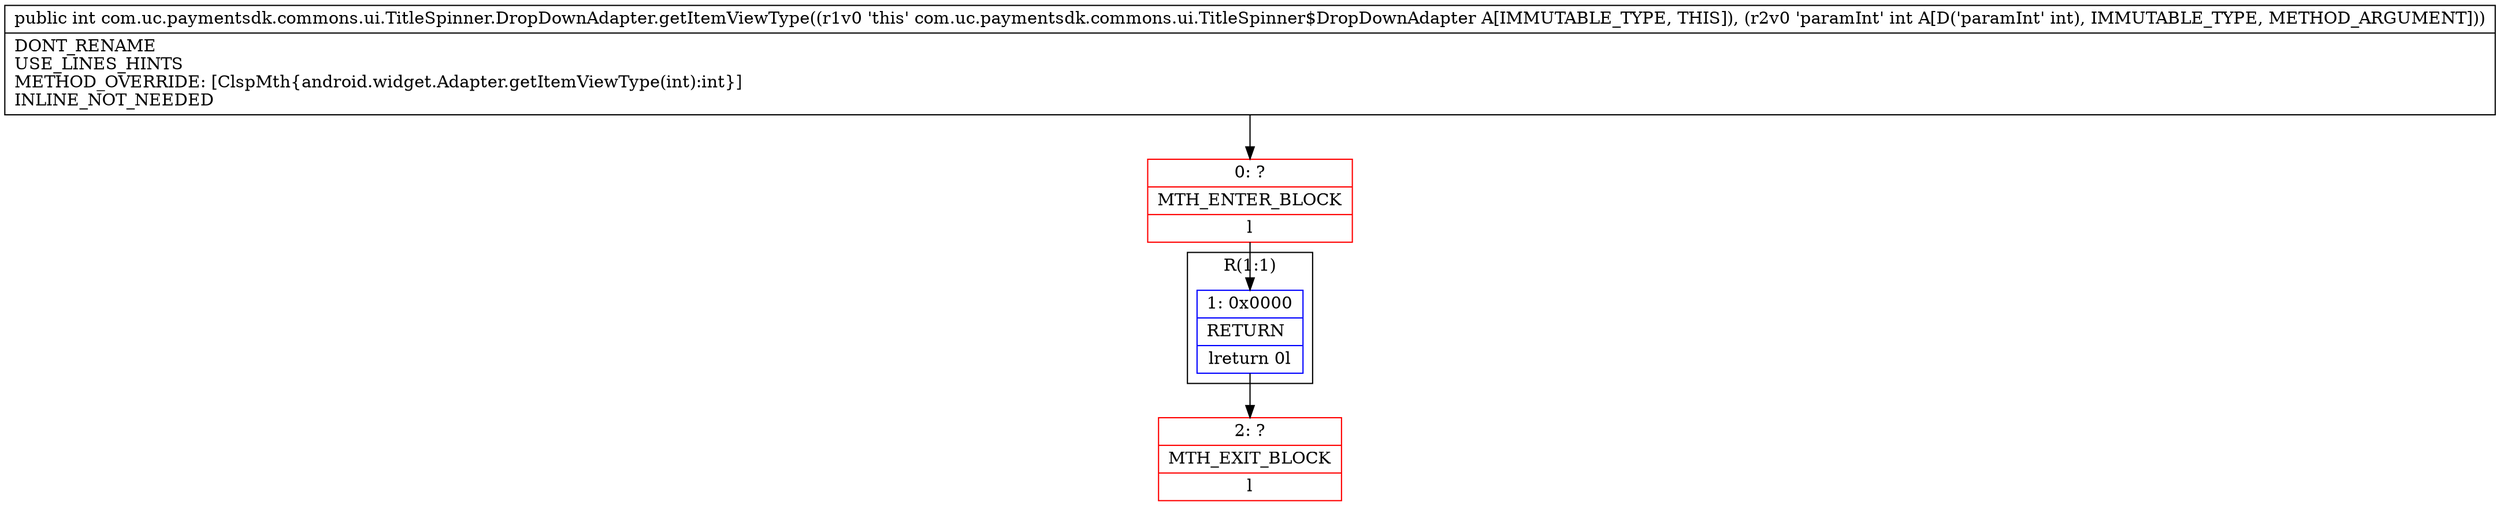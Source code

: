 digraph "CFG forcom.uc.paymentsdk.commons.ui.TitleSpinner.DropDownAdapter.getItemViewType(I)I" {
subgraph cluster_Region_1825232146 {
label = "R(1:1)";
node [shape=record,color=blue];
Node_1 [shape=record,label="{1\:\ 0x0000|RETURN\l|lreturn 0l}"];
}
Node_0 [shape=record,color=red,label="{0\:\ ?|MTH_ENTER_BLOCK\l|l}"];
Node_2 [shape=record,color=red,label="{2\:\ ?|MTH_EXIT_BLOCK\l|l}"];
MethodNode[shape=record,label="{public int com.uc.paymentsdk.commons.ui.TitleSpinner.DropDownAdapter.getItemViewType((r1v0 'this' com.uc.paymentsdk.commons.ui.TitleSpinner$DropDownAdapter A[IMMUTABLE_TYPE, THIS]), (r2v0 'paramInt' int A[D('paramInt' int), IMMUTABLE_TYPE, METHOD_ARGUMENT]))  | DONT_RENAME\lUSE_LINES_HINTS\lMETHOD_OVERRIDE: [ClspMth\{android.widget.Adapter.getItemViewType(int):int\}]\lINLINE_NOT_NEEDED\l}"];
MethodNode -> Node_0;
Node_1 -> Node_2;
Node_0 -> Node_1;
}

